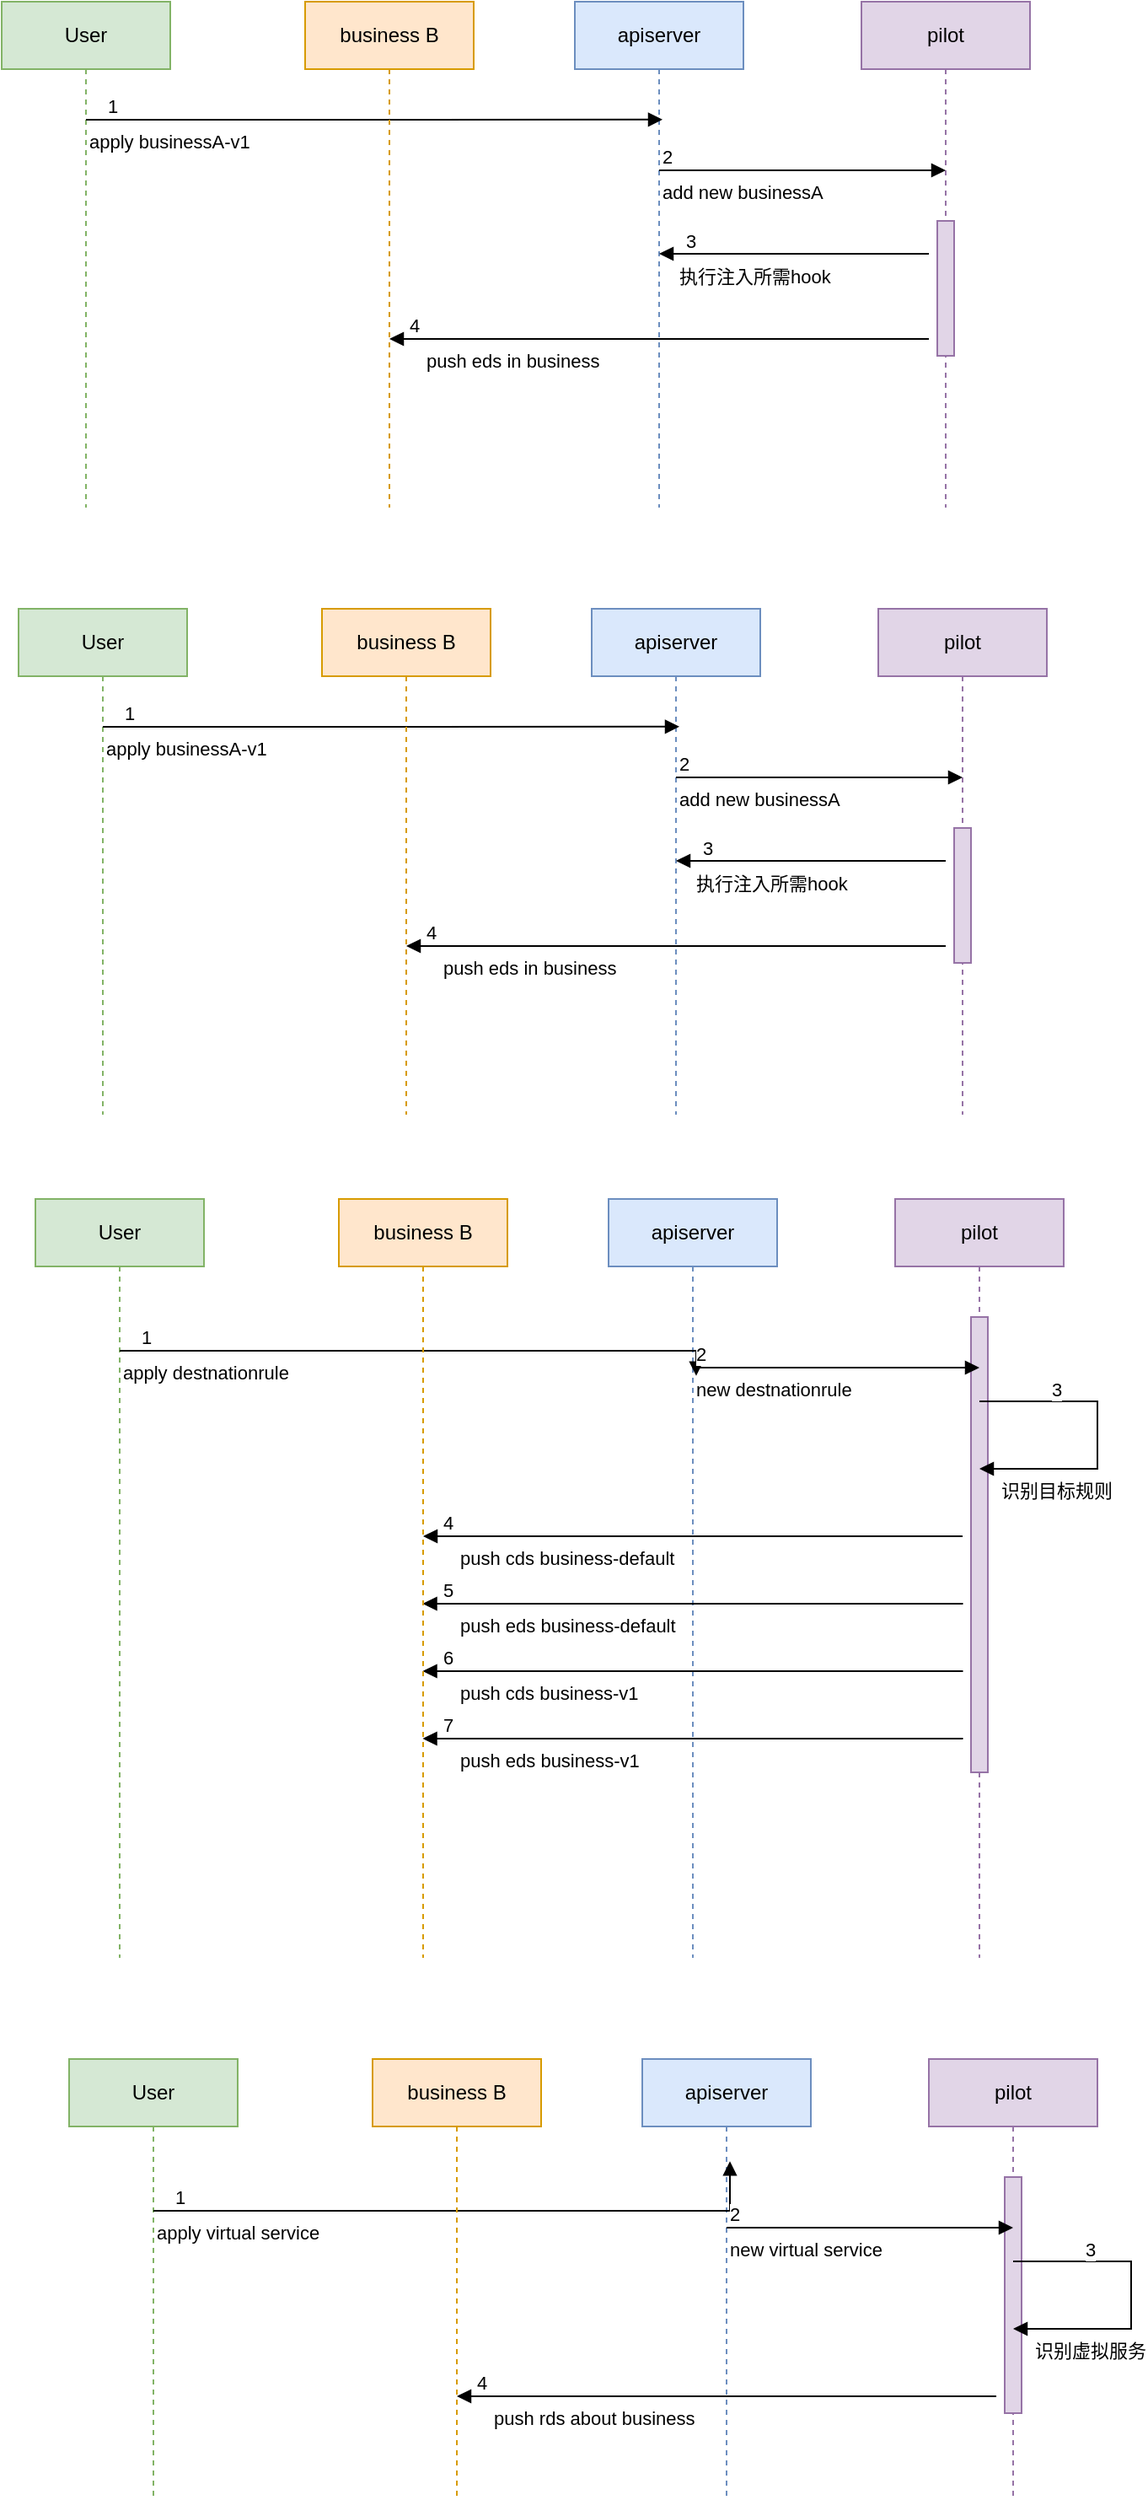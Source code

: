 <mxfile version="15.5.5" type="github">
  <diagram id="57z9AgB31O-Kqe4QKRvL" name="第 1 页">
    <mxGraphModel dx="946" dy="613" grid="1" gridSize="10" guides="1" tooltips="1" connect="1" arrows="1" fold="1" page="1" pageScale="1" pageWidth="827" pageHeight="1169" math="0" shadow="0">
      <root>
        <mxCell id="0" />
        <mxCell id="1" parent="0" />
        <mxCell id="XO-arCxrnvTTmYRwJI3T-7" value="User" style="shape=umlLifeline;perimeter=lifelinePerimeter;whiteSpace=wrap;html=1;container=1;collapsible=0;recursiveResize=0;outlineConnect=0;fillColor=#d5e8d4;strokeColor=#82b366;" parent="1" vertex="1">
          <mxGeometry x="10" y="200" width="100" height="300" as="geometry" />
        </mxCell>
        <mxCell id="XO-arCxrnvTTmYRwJI3T-8" value="pilot" style="shape=umlLifeline;perimeter=lifelinePerimeter;whiteSpace=wrap;html=1;container=1;collapsible=0;recursiveResize=0;outlineConnect=0;fillColor=#e1d5e7;strokeColor=#9673a6;" parent="1" vertex="1">
          <mxGeometry x="520" y="200" width="100" height="300" as="geometry" />
        </mxCell>
        <mxCell id="XO-arCxrnvTTmYRwJI3T-22" value="" style="html=1;points=[];perimeter=orthogonalPerimeter;fillColor=#e1d5e7;strokeColor=#9673a6;" parent="XO-arCxrnvTTmYRwJI3T-8" vertex="1">
          <mxGeometry x="45" y="130" width="10" height="80" as="geometry" />
        </mxCell>
        <mxCell id="XO-arCxrnvTTmYRwJI3T-9" value="apiserver" style="shape=umlLifeline;perimeter=lifelinePerimeter;whiteSpace=wrap;html=1;container=1;collapsible=0;recursiveResize=0;outlineConnect=0;fillColor=#dae8fc;strokeColor=#6c8ebf;" parent="1" vertex="1">
          <mxGeometry x="350" y="200" width="100" height="300" as="geometry" />
        </mxCell>
        <mxCell id="XO-arCxrnvTTmYRwJI3T-10" value="apply businessA-v1" style="endArrow=block;endFill=1;html=1;edgeStyle=orthogonalEdgeStyle;align=left;verticalAlign=top;rounded=0;entryX=0.52;entryY=0.233;entryDx=0;entryDy=0;entryPerimeter=0;" parent="1" target="XO-arCxrnvTTmYRwJI3T-9" edge="1" source="XO-arCxrnvTTmYRwJI3T-7">
          <mxGeometry x="-1" relative="1" as="geometry">
            <mxPoint x="230" y="270" as="sourcePoint" />
            <mxPoint x="390" y="270" as="targetPoint" />
            <Array as="points">
              <mxPoint x="130" y="270" />
              <mxPoint x="130" y="270" />
            </Array>
          </mxGeometry>
        </mxCell>
        <mxCell id="XO-arCxrnvTTmYRwJI3T-11" value="1" style="edgeLabel;resizable=0;html=1;align=left;verticalAlign=bottom;" parent="XO-arCxrnvTTmYRwJI3T-10" connectable="0" vertex="1">
          <mxGeometry x="-1" relative="1" as="geometry">
            <mxPoint x="11" as="offset" />
          </mxGeometry>
        </mxCell>
        <mxCell id="XO-arCxrnvTTmYRwJI3T-16" value="add new businessA" style="endArrow=block;endFill=1;html=1;edgeStyle=orthogonalEdgeStyle;align=left;verticalAlign=top;rounded=0;" parent="1" edge="1">
          <mxGeometry x="-1" relative="1" as="geometry">
            <mxPoint x="400" y="300" as="sourcePoint" />
            <mxPoint x="570" y="300" as="targetPoint" />
          </mxGeometry>
        </mxCell>
        <mxCell id="XO-arCxrnvTTmYRwJI3T-17" value="2" style="edgeLabel;resizable=0;html=1;align=left;verticalAlign=bottom;" parent="XO-arCxrnvTTmYRwJI3T-16" connectable="0" vertex="1">
          <mxGeometry x="-1" relative="1" as="geometry" />
        </mxCell>
        <mxCell id="XO-arCxrnvTTmYRwJI3T-23" value="执行注入所需hook" style="endArrow=block;endFill=1;html=1;edgeStyle=orthogonalEdgeStyle;align=left;verticalAlign=top;rounded=0;" parent="1" edge="1">
          <mxGeometry x="0.875" relative="1" as="geometry">
            <mxPoint x="560" y="349.5" as="sourcePoint" />
            <mxPoint x="400" y="349.5" as="targetPoint" />
            <mxPoint as="offset" />
          </mxGeometry>
        </mxCell>
        <mxCell id="XO-arCxrnvTTmYRwJI3T-24" value="3" style="edgeLabel;resizable=0;html=1;align=left;verticalAlign=bottom;" parent="XO-arCxrnvTTmYRwJI3T-23" connectable="0" vertex="1">
          <mxGeometry x="-1" relative="1" as="geometry">
            <mxPoint x="-146" y="1" as="offset" />
          </mxGeometry>
        </mxCell>
        <mxCell id="XO-arCxrnvTTmYRwJI3T-26" value="push eds in business" style="endArrow=block;endFill=1;html=1;edgeStyle=orthogonalEdgeStyle;align=left;verticalAlign=top;rounded=0;" parent="1" target="81irj8MSe2Et8yXposnB-1" edge="1">
          <mxGeometry x="0.875" relative="1" as="geometry">
            <mxPoint x="560" y="400" as="sourcePoint" />
            <mxPoint x="290" y="400" as="targetPoint" />
            <Array as="points">
              <mxPoint x="330" y="400" />
              <mxPoint x="330" y="400" />
            </Array>
            <mxPoint as="offset" />
          </mxGeometry>
        </mxCell>
        <mxCell id="XO-arCxrnvTTmYRwJI3T-27" value="4" style="edgeLabel;resizable=0;html=1;align=left;verticalAlign=bottom;" parent="XO-arCxrnvTTmYRwJI3T-26" connectable="0" vertex="1">
          <mxGeometry x="-1" relative="1" as="geometry">
            <mxPoint x="-310" as="offset" />
          </mxGeometry>
        </mxCell>
        <mxCell id="81irj8MSe2Et8yXposnB-1" value="business B" style="shape=umlLifeline;perimeter=lifelinePerimeter;whiteSpace=wrap;html=1;container=1;collapsible=0;recursiveResize=0;outlineConnect=0;fillColor=#ffe6cc;strokeColor=#d79b00;" vertex="1" parent="1">
          <mxGeometry x="190" y="200" width="100" height="300" as="geometry" />
        </mxCell>
        <mxCell id="81irj8MSe2Et8yXposnB-2" value="User" style="shape=umlLifeline;perimeter=lifelinePerimeter;whiteSpace=wrap;html=1;container=1;collapsible=0;recursiveResize=0;outlineConnect=0;fillColor=#d5e8d4;strokeColor=#82b366;" vertex="1" parent="1">
          <mxGeometry x="20" y="560" width="100" height="300" as="geometry" />
        </mxCell>
        <mxCell id="81irj8MSe2Et8yXposnB-3" value="pilot" style="shape=umlLifeline;perimeter=lifelinePerimeter;whiteSpace=wrap;html=1;container=1;collapsible=0;recursiveResize=0;outlineConnect=0;fillColor=#e1d5e7;strokeColor=#9673a6;" vertex="1" parent="1">
          <mxGeometry x="530" y="560" width="100" height="300" as="geometry" />
        </mxCell>
        <mxCell id="81irj8MSe2Et8yXposnB-4" value="" style="html=1;points=[];perimeter=orthogonalPerimeter;fillColor=#e1d5e7;strokeColor=#9673a6;" vertex="1" parent="81irj8MSe2Et8yXposnB-3">
          <mxGeometry x="45" y="130" width="10" height="80" as="geometry" />
        </mxCell>
        <mxCell id="81irj8MSe2Et8yXposnB-5" value="apiserver" style="shape=umlLifeline;perimeter=lifelinePerimeter;whiteSpace=wrap;html=1;container=1;collapsible=0;recursiveResize=0;outlineConnect=0;fillColor=#dae8fc;strokeColor=#6c8ebf;" vertex="1" parent="1">
          <mxGeometry x="360" y="560" width="100" height="300" as="geometry" />
        </mxCell>
        <mxCell id="81irj8MSe2Et8yXposnB-6" value="apply businessA-v1" style="endArrow=block;endFill=1;html=1;edgeStyle=orthogonalEdgeStyle;align=left;verticalAlign=top;rounded=0;entryX=0.52;entryY=0.233;entryDx=0;entryDy=0;entryPerimeter=0;" edge="1" parent="1" source="81irj8MSe2Et8yXposnB-2" target="81irj8MSe2Et8yXposnB-5">
          <mxGeometry x="-1" relative="1" as="geometry">
            <mxPoint x="240" y="630" as="sourcePoint" />
            <mxPoint x="400" y="630" as="targetPoint" />
            <Array as="points">
              <mxPoint x="140" y="630" />
              <mxPoint x="140" y="630" />
            </Array>
          </mxGeometry>
        </mxCell>
        <mxCell id="81irj8MSe2Et8yXposnB-7" value="1" style="edgeLabel;resizable=0;html=1;align=left;verticalAlign=bottom;" connectable="0" vertex="1" parent="81irj8MSe2Et8yXposnB-6">
          <mxGeometry x="-1" relative="1" as="geometry">
            <mxPoint x="11" as="offset" />
          </mxGeometry>
        </mxCell>
        <mxCell id="81irj8MSe2Et8yXposnB-8" value="add new businessA" style="endArrow=block;endFill=1;html=1;edgeStyle=orthogonalEdgeStyle;align=left;verticalAlign=top;rounded=0;" edge="1" parent="1">
          <mxGeometry x="-1" relative="1" as="geometry">
            <mxPoint x="410" y="660" as="sourcePoint" />
            <mxPoint x="580" y="660" as="targetPoint" />
          </mxGeometry>
        </mxCell>
        <mxCell id="81irj8MSe2Et8yXposnB-9" value="2" style="edgeLabel;resizable=0;html=1;align=left;verticalAlign=bottom;" connectable="0" vertex="1" parent="81irj8MSe2Et8yXposnB-8">
          <mxGeometry x="-1" relative="1" as="geometry" />
        </mxCell>
        <mxCell id="81irj8MSe2Et8yXposnB-10" value="执行注入所需hook" style="endArrow=block;endFill=1;html=1;edgeStyle=orthogonalEdgeStyle;align=left;verticalAlign=top;rounded=0;" edge="1" parent="1">
          <mxGeometry x="0.875" relative="1" as="geometry">
            <mxPoint x="570" y="709.5" as="sourcePoint" />
            <mxPoint x="410" y="709.5" as="targetPoint" />
            <mxPoint as="offset" />
          </mxGeometry>
        </mxCell>
        <mxCell id="81irj8MSe2Et8yXposnB-11" value="3" style="edgeLabel;resizable=0;html=1;align=left;verticalAlign=bottom;" connectable="0" vertex="1" parent="81irj8MSe2Et8yXposnB-10">
          <mxGeometry x="-1" relative="1" as="geometry">
            <mxPoint x="-146" y="1" as="offset" />
          </mxGeometry>
        </mxCell>
        <mxCell id="81irj8MSe2Et8yXposnB-12" value="push eds in business" style="endArrow=block;endFill=1;html=1;edgeStyle=orthogonalEdgeStyle;align=left;verticalAlign=top;rounded=0;" edge="1" parent="1" target="81irj8MSe2Et8yXposnB-14">
          <mxGeometry x="0.875" relative="1" as="geometry">
            <mxPoint x="570" y="760" as="sourcePoint" />
            <mxPoint x="300" y="760" as="targetPoint" />
            <Array as="points">
              <mxPoint x="340" y="760" />
              <mxPoint x="340" y="760" />
            </Array>
            <mxPoint as="offset" />
          </mxGeometry>
        </mxCell>
        <mxCell id="81irj8MSe2Et8yXposnB-13" value="4" style="edgeLabel;resizable=0;html=1;align=left;verticalAlign=bottom;" connectable="0" vertex="1" parent="81irj8MSe2Et8yXposnB-12">
          <mxGeometry x="-1" relative="1" as="geometry">
            <mxPoint x="-310" as="offset" />
          </mxGeometry>
        </mxCell>
        <mxCell id="81irj8MSe2Et8yXposnB-14" value="business B" style="shape=umlLifeline;perimeter=lifelinePerimeter;whiteSpace=wrap;html=1;container=1;collapsible=0;recursiveResize=0;outlineConnect=0;fillColor=#ffe6cc;strokeColor=#d79b00;" vertex="1" parent="1">
          <mxGeometry x="200" y="560" width="100" height="300" as="geometry" />
        </mxCell>
        <mxCell id="81irj8MSe2Et8yXposnB-15" value="User" style="shape=umlLifeline;perimeter=lifelinePerimeter;whiteSpace=wrap;html=1;container=1;collapsible=0;recursiveResize=0;outlineConnect=0;fillColor=#d5e8d4;strokeColor=#82b366;" vertex="1" parent="1">
          <mxGeometry x="30" y="910" width="100" height="450" as="geometry" />
        </mxCell>
        <mxCell id="81irj8MSe2Et8yXposnB-16" value="pilot" style="shape=umlLifeline;perimeter=lifelinePerimeter;whiteSpace=wrap;html=1;container=1;collapsible=0;recursiveResize=0;outlineConnect=0;fillColor=#e1d5e7;strokeColor=#9673a6;" vertex="1" parent="1">
          <mxGeometry x="540" y="910" width="100" height="450" as="geometry" />
        </mxCell>
        <mxCell id="81irj8MSe2Et8yXposnB-17" value="" style="html=1;points=[];perimeter=orthogonalPerimeter;fillColor=#e1d5e7;strokeColor=#9673a6;" vertex="1" parent="81irj8MSe2Et8yXposnB-16">
          <mxGeometry x="45" y="70" width="10" height="270" as="geometry" />
        </mxCell>
        <mxCell id="81irj8MSe2Et8yXposnB-18" value="apiserver" style="shape=umlLifeline;perimeter=lifelinePerimeter;whiteSpace=wrap;html=1;container=1;collapsible=0;recursiveResize=0;outlineConnect=0;fillColor=#dae8fc;strokeColor=#6c8ebf;" vertex="1" parent="1">
          <mxGeometry x="370" y="910" width="100" height="450" as="geometry" />
        </mxCell>
        <mxCell id="81irj8MSe2Et8yXposnB-37" value="push cds business-v1" style="endArrow=block;endFill=1;html=1;edgeStyle=orthogonalEdgeStyle;align=left;verticalAlign=top;rounded=0;" edge="1" parent="81irj8MSe2Et8yXposnB-18">
          <mxGeometry x="0.875" relative="1" as="geometry">
            <mxPoint x="210.25" y="280" as="sourcePoint" />
            <mxPoint x="-110.25" y="280" as="targetPoint" />
            <Array as="points">
              <mxPoint x="-19.75" y="280" />
              <mxPoint x="-19.75" y="280" />
            </Array>
            <mxPoint as="offset" />
          </mxGeometry>
        </mxCell>
        <mxCell id="81irj8MSe2Et8yXposnB-38" value="6" style="edgeLabel;resizable=0;html=1;align=left;verticalAlign=bottom;" connectable="0" vertex="1" parent="81irj8MSe2Et8yXposnB-37">
          <mxGeometry x="-1" relative="1" as="geometry">
            <mxPoint x="-310" as="offset" />
          </mxGeometry>
        </mxCell>
        <mxCell id="81irj8MSe2Et8yXposnB-39" value="push eds business-default" style="endArrow=block;endFill=1;html=1;edgeStyle=orthogonalEdgeStyle;align=left;verticalAlign=top;rounded=0;" edge="1" parent="81irj8MSe2Et8yXposnB-18">
          <mxGeometry x="0.875" relative="1" as="geometry">
            <mxPoint x="210.25" y="240" as="sourcePoint" />
            <mxPoint x="-110.25" y="240" as="targetPoint" />
            <Array as="points">
              <mxPoint x="-19.75" y="240" />
              <mxPoint x="-19.75" y="240" />
            </Array>
            <mxPoint as="offset" />
          </mxGeometry>
        </mxCell>
        <mxCell id="81irj8MSe2Et8yXposnB-40" value="5" style="edgeLabel;resizable=0;html=1;align=left;verticalAlign=bottom;" connectable="0" vertex="1" parent="81irj8MSe2Et8yXposnB-39">
          <mxGeometry x="-1" relative="1" as="geometry">
            <mxPoint x="-310" as="offset" />
          </mxGeometry>
        </mxCell>
        <mxCell id="81irj8MSe2Et8yXposnB-19" value="apply destnationrule" style="endArrow=block;endFill=1;html=1;edgeStyle=orthogonalEdgeStyle;align=left;verticalAlign=top;rounded=0;entryX=0.52;entryY=0.233;entryDx=0;entryDy=0;entryPerimeter=0;" edge="1" parent="1" source="81irj8MSe2Et8yXposnB-15" target="81irj8MSe2Et8yXposnB-18">
          <mxGeometry x="-1" relative="1" as="geometry">
            <mxPoint x="250" y="980" as="sourcePoint" />
            <mxPoint x="410" y="980" as="targetPoint" />
            <Array as="points">
              <mxPoint x="422" y="1000" />
            </Array>
          </mxGeometry>
        </mxCell>
        <mxCell id="81irj8MSe2Et8yXposnB-20" value="1" style="edgeLabel;resizable=0;html=1;align=left;verticalAlign=bottom;" connectable="0" vertex="1" parent="81irj8MSe2Et8yXposnB-19">
          <mxGeometry x="-1" relative="1" as="geometry">
            <mxPoint x="11" as="offset" />
          </mxGeometry>
        </mxCell>
        <mxCell id="81irj8MSe2Et8yXposnB-21" value="new destnationrule" style="endArrow=block;endFill=1;html=1;edgeStyle=orthogonalEdgeStyle;align=left;verticalAlign=top;rounded=0;" edge="1" parent="1">
          <mxGeometry x="-1" relative="1" as="geometry">
            <mxPoint x="420" y="1010" as="sourcePoint" />
            <mxPoint x="590" y="1010" as="targetPoint" />
          </mxGeometry>
        </mxCell>
        <mxCell id="81irj8MSe2Et8yXposnB-22" value="2" style="edgeLabel;resizable=0;html=1;align=left;verticalAlign=bottom;" connectable="0" vertex="1" parent="81irj8MSe2Et8yXposnB-21">
          <mxGeometry x="-1" relative="1" as="geometry" />
        </mxCell>
        <mxCell id="81irj8MSe2Et8yXposnB-23" value="识别目标规则" style="endArrow=block;endFill=1;html=1;edgeStyle=orthogonalEdgeStyle;align=left;verticalAlign=top;rounded=0;" edge="1" parent="1" source="81irj8MSe2Et8yXposnB-16" target="81irj8MSe2Et8yXposnB-16">
          <mxGeometry x="0.875" relative="1" as="geometry">
            <mxPoint x="580" y="1059.5" as="sourcePoint" />
            <mxPoint x="420" y="1059.5" as="targetPoint" />
            <mxPoint as="offset" />
            <Array as="points">
              <mxPoint x="660" y="1030" />
              <mxPoint x="660" y="1070" />
            </Array>
          </mxGeometry>
        </mxCell>
        <mxCell id="81irj8MSe2Et8yXposnB-24" value="3" style="edgeLabel;resizable=0;html=1;align=left;verticalAlign=bottom;" connectable="0" vertex="1" parent="81irj8MSe2Et8yXposnB-23">
          <mxGeometry x="-1" relative="1" as="geometry">
            <mxPoint x="41" y="1" as="offset" />
          </mxGeometry>
        </mxCell>
        <mxCell id="81irj8MSe2Et8yXposnB-25" value="push cds business-default" style="endArrow=block;endFill=1;html=1;edgeStyle=orthogonalEdgeStyle;align=left;verticalAlign=top;rounded=0;" edge="1" parent="1" target="81irj8MSe2Et8yXposnB-27">
          <mxGeometry x="0.875" relative="1" as="geometry">
            <mxPoint x="580" y="1110" as="sourcePoint" />
            <mxPoint x="310" y="1110" as="targetPoint" />
            <Array as="points">
              <mxPoint x="350" y="1110" />
              <mxPoint x="350" y="1110" />
            </Array>
            <mxPoint as="offset" />
          </mxGeometry>
        </mxCell>
        <mxCell id="81irj8MSe2Et8yXposnB-26" value="4" style="edgeLabel;resizable=0;html=1;align=left;verticalAlign=bottom;" connectable="0" vertex="1" parent="81irj8MSe2Et8yXposnB-25">
          <mxGeometry x="-1" relative="1" as="geometry">
            <mxPoint x="-310" as="offset" />
          </mxGeometry>
        </mxCell>
        <mxCell id="81irj8MSe2Et8yXposnB-27" value="business B" style="shape=umlLifeline;perimeter=lifelinePerimeter;whiteSpace=wrap;html=1;container=1;collapsible=0;recursiveResize=0;outlineConnect=0;fillColor=#ffe6cc;strokeColor=#d79b00;" vertex="1" parent="1">
          <mxGeometry x="210" y="910" width="100" height="450" as="geometry" />
        </mxCell>
        <mxCell id="81irj8MSe2Et8yXposnB-28" value="push eds business-v1" style="endArrow=block;endFill=1;html=1;edgeStyle=orthogonalEdgeStyle;align=left;verticalAlign=top;rounded=0;" edge="1" parent="1">
          <mxGeometry x="0.875" relative="1" as="geometry">
            <mxPoint x="580.25" y="1230" as="sourcePoint" />
            <mxPoint x="259.75" y="1230" as="targetPoint" />
            <Array as="points">
              <mxPoint x="350.25" y="1230" />
              <mxPoint x="350.25" y="1230" />
            </Array>
            <mxPoint as="offset" />
          </mxGeometry>
        </mxCell>
        <mxCell id="81irj8MSe2Et8yXposnB-29" value="7" style="edgeLabel;resizable=0;html=1;align=left;verticalAlign=bottom;" connectable="0" vertex="1" parent="81irj8MSe2Et8yXposnB-28">
          <mxGeometry x="-1" relative="1" as="geometry">
            <mxPoint x="-310" as="offset" />
          </mxGeometry>
        </mxCell>
        <mxCell id="81irj8MSe2Et8yXposnB-41" value="User" style="shape=umlLifeline;perimeter=lifelinePerimeter;whiteSpace=wrap;html=1;container=1;collapsible=0;recursiveResize=0;outlineConnect=0;fillColor=#d5e8d4;strokeColor=#82b366;" vertex="1" parent="1">
          <mxGeometry x="50" y="1420" width="100" height="260" as="geometry" />
        </mxCell>
        <mxCell id="81irj8MSe2Et8yXposnB-42" value="pilot" style="shape=umlLifeline;perimeter=lifelinePerimeter;whiteSpace=wrap;html=1;container=1;collapsible=0;recursiveResize=0;outlineConnect=0;fillColor=#e1d5e7;strokeColor=#9673a6;" vertex="1" parent="1">
          <mxGeometry x="560" y="1420" width="100" height="260" as="geometry" />
        </mxCell>
        <mxCell id="81irj8MSe2Et8yXposnB-43" value="" style="html=1;points=[];perimeter=orthogonalPerimeter;fillColor=#e1d5e7;strokeColor=#9673a6;" vertex="1" parent="81irj8MSe2Et8yXposnB-42">
          <mxGeometry x="45" y="70" width="10" height="140" as="geometry" />
        </mxCell>
        <mxCell id="81irj8MSe2Et8yXposnB-44" value="apiserver" style="shape=umlLifeline;perimeter=lifelinePerimeter;whiteSpace=wrap;html=1;container=1;collapsible=0;recursiveResize=0;outlineConnect=0;fillColor=#dae8fc;strokeColor=#6c8ebf;" vertex="1" parent="1">
          <mxGeometry x="390" y="1420" width="100" height="260" as="geometry" />
        </mxCell>
        <mxCell id="81irj8MSe2Et8yXposnB-49" value="apply virtual service" style="endArrow=block;endFill=1;html=1;edgeStyle=orthogonalEdgeStyle;align=left;verticalAlign=top;rounded=0;entryX=0.52;entryY=0.233;entryDx=0;entryDy=0;entryPerimeter=0;" edge="1" parent="1" source="81irj8MSe2Et8yXposnB-41" target="81irj8MSe2Et8yXposnB-44">
          <mxGeometry x="-1" relative="1" as="geometry">
            <mxPoint x="270" y="1490" as="sourcePoint" />
            <mxPoint x="430" y="1490" as="targetPoint" />
            <Array as="points">
              <mxPoint x="442" y="1510" />
            </Array>
          </mxGeometry>
        </mxCell>
        <mxCell id="81irj8MSe2Et8yXposnB-50" value="1" style="edgeLabel;resizable=0;html=1;align=left;verticalAlign=bottom;" connectable="0" vertex="1" parent="81irj8MSe2Et8yXposnB-49">
          <mxGeometry x="-1" relative="1" as="geometry">
            <mxPoint x="11" as="offset" />
          </mxGeometry>
        </mxCell>
        <mxCell id="81irj8MSe2Et8yXposnB-51" value="new virtual service" style="endArrow=block;endFill=1;html=1;edgeStyle=orthogonalEdgeStyle;align=left;verticalAlign=top;rounded=0;" edge="1" parent="1">
          <mxGeometry x="-1" relative="1" as="geometry">
            <mxPoint x="440" y="1520" as="sourcePoint" />
            <mxPoint x="610" y="1520" as="targetPoint" />
          </mxGeometry>
        </mxCell>
        <mxCell id="81irj8MSe2Et8yXposnB-52" value="2" style="edgeLabel;resizable=0;html=1;align=left;verticalAlign=bottom;" connectable="0" vertex="1" parent="81irj8MSe2Et8yXposnB-51">
          <mxGeometry x="-1" relative="1" as="geometry" />
        </mxCell>
        <mxCell id="81irj8MSe2Et8yXposnB-53" value="识别虚拟服务" style="endArrow=block;endFill=1;html=1;edgeStyle=orthogonalEdgeStyle;align=left;verticalAlign=top;rounded=0;" edge="1" parent="1" source="81irj8MSe2Et8yXposnB-42" target="81irj8MSe2Et8yXposnB-42">
          <mxGeometry x="0.875" relative="1" as="geometry">
            <mxPoint x="600" y="1569.5" as="sourcePoint" />
            <mxPoint x="440" y="1569.5" as="targetPoint" />
            <mxPoint as="offset" />
            <Array as="points">
              <mxPoint x="680" y="1540" />
              <mxPoint x="680" y="1580" />
            </Array>
          </mxGeometry>
        </mxCell>
        <mxCell id="81irj8MSe2Et8yXposnB-54" value="3" style="edgeLabel;resizable=0;html=1;align=left;verticalAlign=bottom;" connectable="0" vertex="1" parent="81irj8MSe2Et8yXposnB-53">
          <mxGeometry x="-1" relative="1" as="geometry">
            <mxPoint x="41" y="1" as="offset" />
          </mxGeometry>
        </mxCell>
        <mxCell id="81irj8MSe2Et8yXposnB-55" value="push rds about business" style="endArrow=block;endFill=1;html=1;edgeStyle=orthogonalEdgeStyle;align=left;verticalAlign=top;rounded=0;" edge="1" parent="1" target="81irj8MSe2Et8yXposnB-57">
          <mxGeometry x="0.875" relative="1" as="geometry">
            <mxPoint x="600" y="1620" as="sourcePoint" />
            <mxPoint x="330" y="1620" as="targetPoint" />
            <Array as="points">
              <mxPoint x="370" y="1620" />
              <mxPoint x="370" y="1620" />
            </Array>
            <mxPoint as="offset" />
          </mxGeometry>
        </mxCell>
        <mxCell id="81irj8MSe2Et8yXposnB-56" value="4" style="edgeLabel;resizable=0;html=1;align=left;verticalAlign=bottom;" connectable="0" vertex="1" parent="81irj8MSe2Et8yXposnB-55">
          <mxGeometry x="-1" relative="1" as="geometry">
            <mxPoint x="-310" as="offset" />
          </mxGeometry>
        </mxCell>
        <mxCell id="81irj8MSe2Et8yXposnB-57" value="business B" style="shape=umlLifeline;perimeter=lifelinePerimeter;whiteSpace=wrap;html=1;container=1;collapsible=0;recursiveResize=0;outlineConnect=0;fillColor=#ffe6cc;strokeColor=#d79b00;" vertex="1" parent="1">
          <mxGeometry x="230" y="1420" width="100" height="260" as="geometry" />
        </mxCell>
      </root>
    </mxGraphModel>
  </diagram>
</mxfile>
